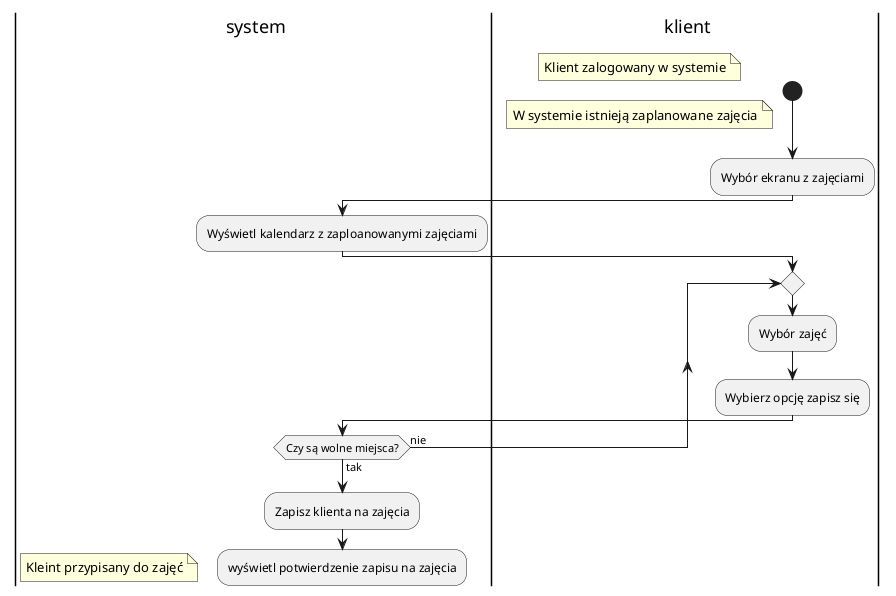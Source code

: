 @startuml
|s| system
|k| klient
start
floating note left: Klient zalogowany w systemie
floating note left: W systemie istnieją zaplanowane zajęcia
:Wybór ekranu z zajęciami;
|s|
:Wyświetl kalendarz z zaploanowanymi zajęciami;
|k|
repeat 
:Wybór zajęć;
:Wybierz opcję zapisz się;
|s|
repeat while (Czy są wolne miejsca?) is (nie) not (tak)
:Zapisz klienta na zajęcia;
:wyświetl potwierdzenie zapisu na zajęcia;
floating note left: Kleint przypisany do zajęć
@enduml
